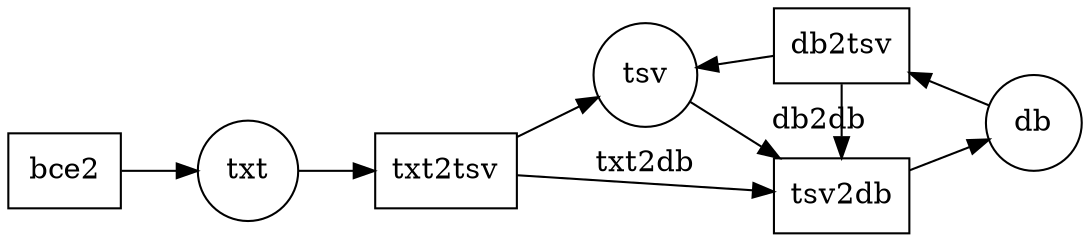 // powered by https://dreampuf.github.io/GraphvizOnline/
digraph {
    rankdir=LR;
    node [shape=circle] {
        txt;
        tsv;
        db;
    }
    node [shape=box] {
        txt2tsv;
        tsv2db;
        db2tsv;
    }
	bce2 -> txt -> txt2tsv -> tsv -> tsv2db -> db;
	txt2tsv -> tsv2db [label=txt2db];
	db -> db2tsv -> tsv;
	db2tsv -> tsv2db [label=db2db];
	{rank=same; tsv2db, db2tsv}
}
